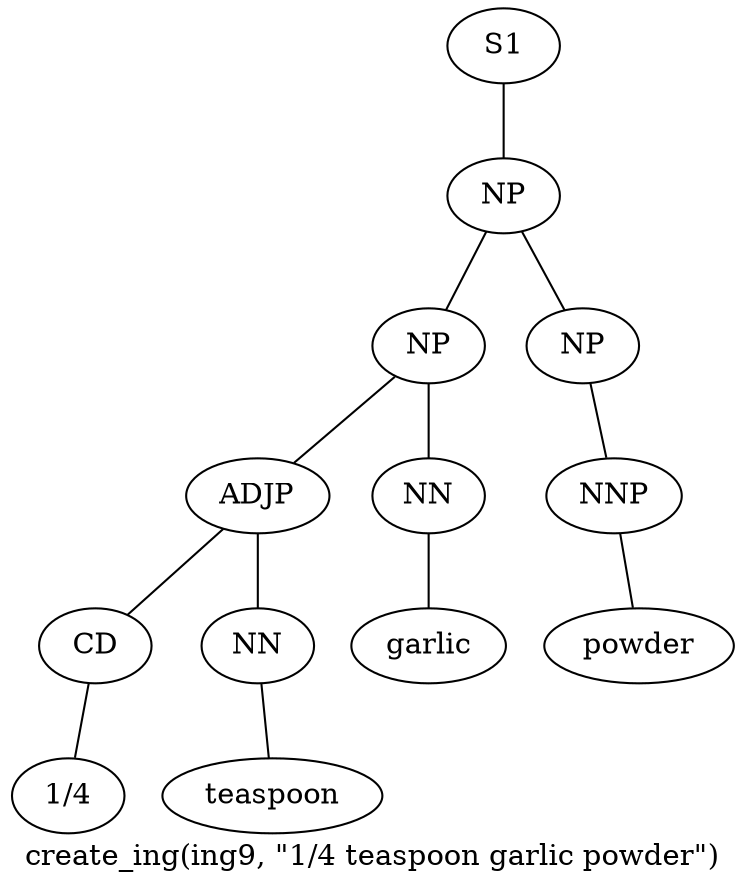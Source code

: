 graph SyntaxGraph {
	label = "create_ing(ing9, \"1/4 teaspoon garlic powder\")";
	Node0 [label="S1"];
	Node1 [label="NP"];
	Node2 [label="NP"];
	Node3 [label="ADJP"];
	Node4 [label="CD"];
	Node5 [label="1/4"];
	Node6 [label="NN"];
	Node7 [label="teaspoon"];
	Node8 [label="NN"];
	Node9 [label="garlic"];
	Node10 [label="NP"];
	Node11 [label="NNP"];
	Node12 [label="powder"];

	Node0 -- Node1;
	Node1 -- Node2;
	Node1 -- Node10;
	Node2 -- Node3;
	Node2 -- Node8;
	Node3 -- Node4;
	Node3 -- Node6;
	Node4 -- Node5;
	Node6 -- Node7;
	Node8 -- Node9;
	Node10 -- Node11;
	Node11 -- Node12;
}